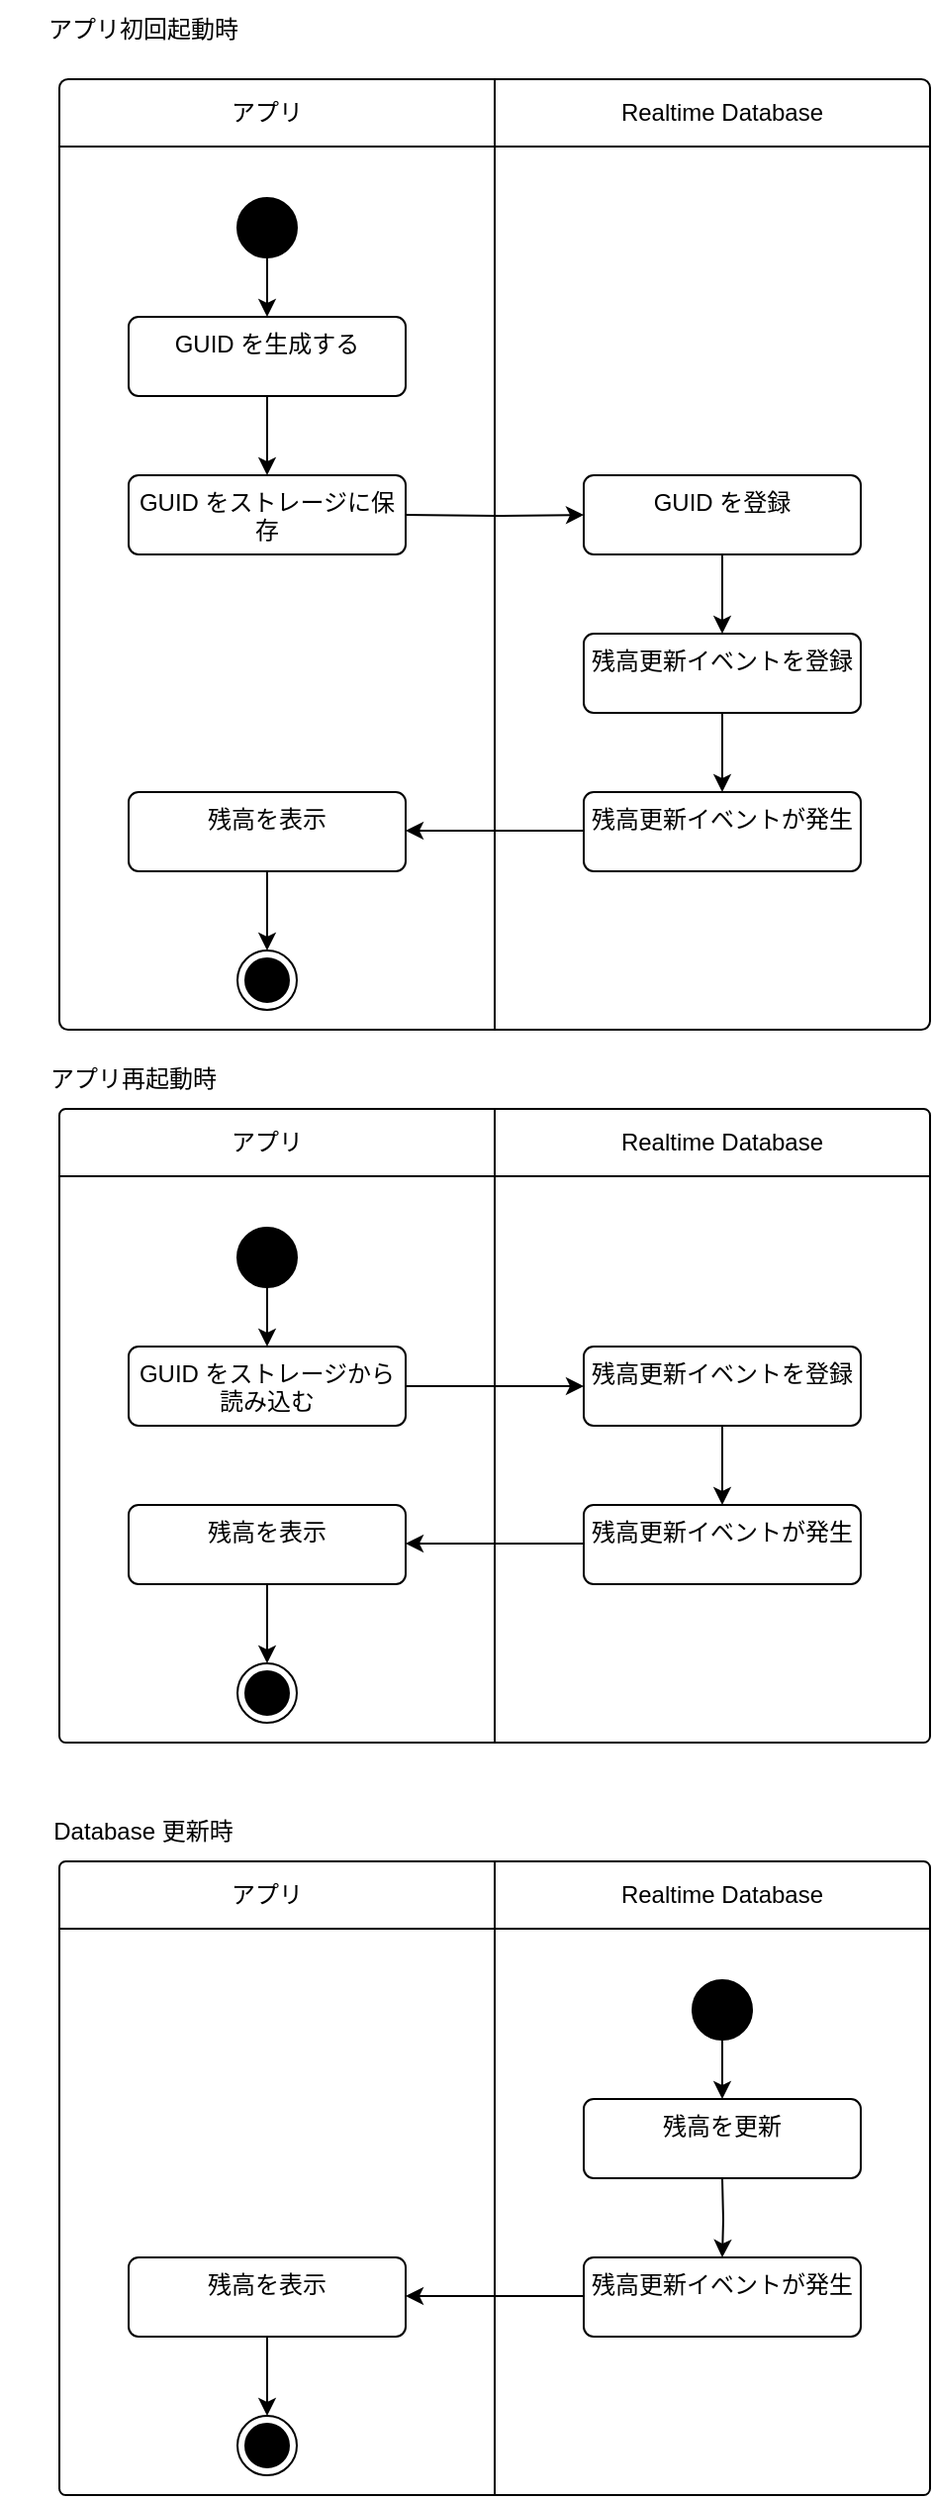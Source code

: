 <mxfile version="24.4.8" type="device" pages="3">
  <diagram name="ver1_アクティビティ図" id="Tu2F6BnKddibEpa65Hs2">
    <mxGraphModel dx="983" dy="743" grid="1" gridSize="10" guides="1" tooltips="1" connect="1" arrows="1" fold="1" page="1" pageScale="1" pageWidth="827" pageHeight="1169" math="0" shadow="0">
      <root>
        <mxCell id="0" />
        <mxCell id="1" parent="0" />
        <mxCell id="Rcdxc-_7xel-UXi-4hXF-8" value="" style="rounded=1;whiteSpace=wrap;html=1;arcSize=1;" parent="1" vertex="1">
          <mxGeometry x="520" y="40" width="440" height="480" as="geometry" />
        </mxCell>
        <mxCell id="Rcdxc-_7xel-UXi-4hXF-9" value="" style="line;strokeWidth=1;fillColor=none;align=left;verticalAlign=middle;spacingTop=-1;spacingLeft=3;spacingRight=3;rotatable=0;labelPosition=right;points=[];portConstraint=eastwest;strokeColor=inherit;" parent="1" vertex="1">
          <mxGeometry x="520" y="70" width="440" height="8" as="geometry" />
        </mxCell>
        <mxCell id="Rcdxc-_7xel-UXi-4hXF-10" value="" style="endArrow=none;html=1;rounded=0;exitX=0.5;exitY=1;exitDx=0;exitDy=0;" parent="1" source="Rcdxc-_7xel-UXi-4hXF-8" edge="1">
          <mxGeometry width="50" height="50" relative="1" as="geometry">
            <mxPoint x="690" y="90" as="sourcePoint" />
            <mxPoint x="740" y="40" as="targetPoint" />
          </mxGeometry>
        </mxCell>
        <mxCell id="Rcdxc-_7xel-UXi-4hXF-17" style="edgeStyle=orthogonalEdgeStyle;rounded=0;orthogonalLoop=1;jettySize=auto;html=1;entryX=0.5;entryY=0;entryDx=0;entryDy=0;" parent="1" source="Rcdxc-_7xel-UXi-4hXF-11" target="Rcdxc-_7xel-UXi-4hXF-12" edge="1">
          <mxGeometry relative="1" as="geometry" />
        </mxCell>
        <mxCell id="Rcdxc-_7xel-UXi-4hXF-11" value="" style="ellipse;fillColor=strokeColor;html=1;" parent="1" vertex="1">
          <mxGeometry x="610" y="100" width="30" height="30" as="geometry" />
        </mxCell>
        <mxCell id="Rcdxc-_7xel-UXi-4hXF-19" style="edgeStyle=orthogonalEdgeStyle;rounded=0;orthogonalLoop=1;jettySize=auto;html=1;entryX=0;entryY=0.5;entryDx=0;entryDy=0;" parent="1" target="Rcdxc-_7xel-UXi-4hXF-18" edge="1">
          <mxGeometry relative="1" as="geometry">
            <mxPoint x="695" y="260" as="sourcePoint" />
          </mxGeometry>
        </mxCell>
        <mxCell id="Rcdxc-_7xel-UXi-4hXF-24" style="edgeStyle=orthogonalEdgeStyle;rounded=0;orthogonalLoop=1;jettySize=auto;html=1;entryX=0.5;entryY=0;entryDx=0;entryDy=0;" parent="1" source="Rcdxc-_7xel-UXi-4hXF-12" target="Rcdxc-_7xel-UXi-4hXF-20" edge="1">
          <mxGeometry relative="1" as="geometry" />
        </mxCell>
        <mxCell id="Rcdxc-_7xel-UXi-4hXF-12" value="GUID を生成する" style="html=1;align=center;verticalAlign=top;rounded=1;absoluteArcSize=1;arcSize=10;dashed=0;whiteSpace=wrap;" parent="1" vertex="1">
          <mxGeometry x="555" y="160" width="140" height="40" as="geometry" />
        </mxCell>
        <mxCell id="Rcdxc-_7xel-UXi-4hXF-13" value="アプリ" style="text;html=1;align=center;verticalAlign=middle;whiteSpace=wrap;rounded=0;" parent="1" vertex="1">
          <mxGeometry x="595" y="42" width="60" height="30" as="geometry" />
        </mxCell>
        <mxCell id="Rcdxc-_7xel-UXi-4hXF-16" value="Realtime Database" style="text;html=1;align=center;verticalAlign=middle;whiteSpace=wrap;rounded=0;" parent="1" vertex="1">
          <mxGeometry x="800" y="42" width="110" height="30" as="geometry" />
        </mxCell>
        <mxCell id="Rcdxc-_7xel-UXi-4hXF-22" style="edgeStyle=orthogonalEdgeStyle;rounded=0;orthogonalLoop=1;jettySize=auto;html=1;" parent="1" source="Rcdxc-_7xel-UXi-4hXF-18" edge="1">
          <mxGeometry relative="1" as="geometry">
            <mxPoint x="855" y="320" as="targetPoint" />
          </mxGeometry>
        </mxCell>
        <mxCell id="Rcdxc-_7xel-UXi-4hXF-18" value="GUID を登録" style="html=1;align=center;verticalAlign=top;rounded=1;absoluteArcSize=1;arcSize=10;dashed=0;whiteSpace=wrap;" parent="1" vertex="1">
          <mxGeometry x="785" y="240" width="140" height="40" as="geometry" />
        </mxCell>
        <mxCell id="Rcdxc-_7xel-UXi-4hXF-20" value="GUID をストレージに保存" style="html=1;align=center;verticalAlign=top;rounded=1;absoluteArcSize=1;arcSize=10;dashed=0;whiteSpace=wrap;" parent="1" vertex="1">
          <mxGeometry x="555" y="240" width="140" height="40" as="geometry" />
        </mxCell>
        <mxCell id="Rcdxc-_7xel-UXi-4hXF-23" style="edgeStyle=orthogonalEdgeStyle;rounded=0;orthogonalLoop=1;jettySize=auto;html=1;entryX=1;entryY=0.5;entryDx=0;entryDy=0;" parent="1" edge="1">
          <mxGeometry relative="1" as="geometry">
            <mxPoint x="785" y="419.5" as="sourcePoint" />
            <mxPoint x="695" y="419.5" as="targetPoint" />
          </mxGeometry>
        </mxCell>
        <mxCell id="Rcdxc-_7xel-UXi-4hXF-26" style="edgeStyle=orthogonalEdgeStyle;rounded=0;orthogonalLoop=1;jettySize=auto;html=1;" parent="1" source="Rcdxc-_7xel-UXi-4hXF-21" target="Rcdxc-_7xel-UXi-4hXF-25" edge="1">
          <mxGeometry relative="1" as="geometry" />
        </mxCell>
        <mxCell id="Rcdxc-_7xel-UXi-4hXF-21" value="残高更新イベントを登録" style="html=1;align=center;verticalAlign=top;rounded=1;absoluteArcSize=1;arcSize=10;dashed=0;whiteSpace=wrap;" parent="1" vertex="1">
          <mxGeometry x="785" y="320" width="140" height="40" as="geometry" />
        </mxCell>
        <mxCell id="Rcdxc-_7xel-UXi-4hXF-25" value="残高更新イベントが発生" style="html=1;align=center;verticalAlign=top;rounded=1;absoluteArcSize=1;arcSize=10;dashed=0;whiteSpace=wrap;" parent="1" vertex="1">
          <mxGeometry x="785" y="400" width="140" height="40" as="geometry" />
        </mxCell>
        <mxCell id="0lg9xXu4hSXiHYOvOTL5-3" style="edgeStyle=orthogonalEdgeStyle;rounded=0;orthogonalLoop=1;jettySize=auto;html=1;entryX=0.5;entryY=0;entryDx=0;entryDy=0;" parent="1" source="Rcdxc-_7xel-UXi-4hXF-27" target="0lg9xXu4hSXiHYOvOTL5-2" edge="1">
          <mxGeometry relative="1" as="geometry" />
        </mxCell>
        <mxCell id="Rcdxc-_7xel-UXi-4hXF-27" value="残高を表示" style="html=1;align=center;verticalAlign=top;rounded=1;absoluteArcSize=1;arcSize=10;dashed=0;whiteSpace=wrap;" parent="1" vertex="1">
          <mxGeometry x="555" y="400" width="140" height="40" as="geometry" />
        </mxCell>
        <mxCell id="0lg9xXu4hSXiHYOvOTL5-2" value="" style="ellipse;html=1;shape=endState;fillColor=strokeColor;" parent="1" vertex="1">
          <mxGeometry x="610" y="480" width="30" height="30" as="geometry" />
        </mxCell>
        <mxCell id="DaF7yR3TuPZfRBYklu8I-1" value="アプリ初回起動時" style="text;html=1;align=center;verticalAlign=middle;whiteSpace=wrap;rounded=0;" vertex="1" parent="1">
          <mxGeometry x="495" width="135" height="30" as="geometry" />
        </mxCell>
        <mxCell id="DaF7yR3TuPZfRBYklu8I-3" value="アプリ再起動時" style="text;html=1;align=center;verticalAlign=middle;whiteSpace=wrap;rounded=0;" vertex="1" parent="1">
          <mxGeometry x="490" y="530" width="135" height="30" as="geometry" />
        </mxCell>
        <mxCell id="DaF7yR3TuPZfRBYklu8I-4" value="Database 更新時" style="text;html=1;align=center;verticalAlign=middle;whiteSpace=wrap;rounded=0;" vertex="1" parent="1">
          <mxGeometry x="495" y="910" width="135" height="30" as="geometry" />
        </mxCell>
        <mxCell id="Fn32RyTl_GWIyIshhh0K-1" value="" style="rounded=1;whiteSpace=wrap;html=1;arcSize=1;" vertex="1" parent="1">
          <mxGeometry x="520" y="560" width="440" height="320" as="geometry" />
        </mxCell>
        <mxCell id="Fn32RyTl_GWIyIshhh0K-2" value="" style="line;strokeWidth=1;fillColor=none;align=left;verticalAlign=middle;spacingTop=-1;spacingLeft=3;spacingRight=3;rotatable=0;labelPosition=right;points=[];portConstraint=eastwest;strokeColor=inherit;" vertex="1" parent="1">
          <mxGeometry x="520" y="590" width="440" height="8" as="geometry" />
        </mxCell>
        <mxCell id="Fn32RyTl_GWIyIshhh0K-3" value="" style="endArrow=none;html=1;rounded=0;exitX=0.5;exitY=1;exitDx=0;exitDy=0;" edge="1" parent="1" source="Fn32RyTl_GWIyIshhh0K-1">
          <mxGeometry width="50" height="50" relative="1" as="geometry">
            <mxPoint x="690" y="610" as="sourcePoint" />
            <mxPoint x="740" y="560" as="targetPoint" />
          </mxGeometry>
        </mxCell>
        <mxCell id="Fn32RyTl_GWIyIshhh0K-4" style="edgeStyle=orthogonalEdgeStyle;rounded=0;orthogonalLoop=1;jettySize=auto;html=1;entryX=0.5;entryY=0;entryDx=0;entryDy=0;" edge="1" parent="1" source="Fn32RyTl_GWIyIshhh0K-5" target="Fn32RyTl_GWIyIshhh0K-7">
          <mxGeometry relative="1" as="geometry" />
        </mxCell>
        <mxCell id="Fn32RyTl_GWIyIshhh0K-5" value="" style="ellipse;fillColor=strokeColor;html=1;" vertex="1" parent="1">
          <mxGeometry x="610" y="620" width="30" height="30" as="geometry" />
        </mxCell>
        <mxCell id="Fn32RyTl_GWIyIshhh0K-6" style="edgeStyle=orthogonalEdgeStyle;rounded=0;orthogonalLoop=1;jettySize=auto;html=1;entryX=0;entryY=0.5;entryDx=0;entryDy=0;" edge="1" parent="1" source="Fn32RyTl_GWIyIshhh0K-7" target="Fn32RyTl_GWIyIshhh0K-12">
          <mxGeometry relative="1" as="geometry" />
        </mxCell>
        <mxCell id="Fn32RyTl_GWIyIshhh0K-7" value="GUID をストレージから読み込む" style="html=1;align=center;verticalAlign=top;rounded=1;absoluteArcSize=1;arcSize=10;dashed=0;whiteSpace=wrap;" vertex="1" parent="1">
          <mxGeometry x="555" y="680" width="140" height="40" as="geometry" />
        </mxCell>
        <mxCell id="Fn32RyTl_GWIyIshhh0K-8" value="アプリ" style="text;html=1;align=center;verticalAlign=middle;whiteSpace=wrap;rounded=0;" vertex="1" parent="1">
          <mxGeometry x="595" y="562" width="60" height="30" as="geometry" />
        </mxCell>
        <mxCell id="Fn32RyTl_GWIyIshhh0K-9" value="Realtime Database" style="text;html=1;align=center;verticalAlign=middle;whiteSpace=wrap;rounded=0;" vertex="1" parent="1">
          <mxGeometry x="800" y="562" width="110" height="30" as="geometry" />
        </mxCell>
        <mxCell id="Fn32RyTl_GWIyIshhh0K-10" style="edgeStyle=orthogonalEdgeStyle;rounded=0;orthogonalLoop=1;jettySize=auto;html=1;entryX=1;entryY=0.5;entryDx=0;entryDy=0;" edge="1" parent="1">
          <mxGeometry relative="1" as="geometry">
            <mxPoint x="785" y="779.5" as="sourcePoint" />
            <mxPoint x="695" y="779.5" as="targetPoint" />
          </mxGeometry>
        </mxCell>
        <mxCell id="Fn32RyTl_GWIyIshhh0K-11" style="edgeStyle=orthogonalEdgeStyle;rounded=0;orthogonalLoop=1;jettySize=auto;html=1;" edge="1" parent="1" source="Fn32RyTl_GWIyIshhh0K-12" target="Fn32RyTl_GWIyIshhh0K-13">
          <mxGeometry relative="1" as="geometry" />
        </mxCell>
        <mxCell id="Fn32RyTl_GWIyIshhh0K-12" value="残高更新イベントを登録" style="html=1;align=center;verticalAlign=top;rounded=1;absoluteArcSize=1;arcSize=10;dashed=0;whiteSpace=wrap;" vertex="1" parent="1">
          <mxGeometry x="785" y="680" width="140" height="40" as="geometry" />
        </mxCell>
        <mxCell id="Fn32RyTl_GWIyIshhh0K-13" value="残高更新イベントが発生" style="html=1;align=center;verticalAlign=top;rounded=1;absoluteArcSize=1;arcSize=10;dashed=0;whiteSpace=wrap;" vertex="1" parent="1">
          <mxGeometry x="785" y="760" width="140" height="40" as="geometry" />
        </mxCell>
        <mxCell id="Fn32RyTl_GWIyIshhh0K-14" value="残高を表示" style="html=1;align=center;verticalAlign=top;rounded=1;absoluteArcSize=1;arcSize=10;dashed=0;whiteSpace=wrap;" vertex="1" parent="1">
          <mxGeometry x="555" y="760" width="140" height="40" as="geometry" />
        </mxCell>
        <mxCell id="Fn32RyTl_GWIyIshhh0K-15" style="edgeStyle=orthogonalEdgeStyle;rounded=0;orthogonalLoop=1;jettySize=auto;html=1;entryX=0.5;entryY=0;entryDx=0;entryDy=0;exitX=0.5;exitY=1;exitDx=0;exitDy=0;" edge="1" parent="1" source="Fn32RyTl_GWIyIshhh0K-14" target="Fn32RyTl_GWIyIshhh0K-16">
          <mxGeometry relative="1" as="geometry">
            <mxPoint x="625" y="800" as="sourcePoint" />
          </mxGeometry>
        </mxCell>
        <mxCell id="Fn32RyTl_GWIyIshhh0K-16" value="" style="ellipse;html=1;shape=endState;fillColor=strokeColor;" vertex="1" parent="1">
          <mxGeometry x="610" y="840" width="30" height="30" as="geometry" />
        </mxCell>
        <mxCell id="6PWQxF5poBxqwW1s74pS-1" value="" style="rounded=1;whiteSpace=wrap;html=1;arcSize=1;" vertex="1" parent="1">
          <mxGeometry x="520" y="940" width="440" height="320" as="geometry" />
        </mxCell>
        <mxCell id="6PWQxF5poBxqwW1s74pS-2" value="" style="line;strokeWidth=1;fillColor=none;align=left;verticalAlign=middle;spacingTop=-1;spacingLeft=3;spacingRight=3;rotatable=0;labelPosition=right;points=[];portConstraint=eastwest;strokeColor=inherit;" vertex="1" parent="1">
          <mxGeometry x="520" y="970" width="440" height="8" as="geometry" />
        </mxCell>
        <mxCell id="6PWQxF5poBxqwW1s74pS-3" value="" style="endArrow=none;html=1;rounded=0;exitX=0.5;exitY=1;exitDx=0;exitDy=0;" edge="1" parent="1" source="6PWQxF5poBxqwW1s74pS-1">
          <mxGeometry width="50" height="50" relative="1" as="geometry">
            <mxPoint x="690" y="990" as="sourcePoint" />
            <mxPoint x="740" y="940" as="targetPoint" />
          </mxGeometry>
        </mxCell>
        <mxCell id="6PWQxF5poBxqwW1s74pS-4" style="edgeStyle=orthogonalEdgeStyle;rounded=0;orthogonalLoop=1;jettySize=auto;html=1;entryX=0.5;entryY=0;entryDx=0;entryDy=0;" edge="1" parent="1" source="6PWQxF5poBxqwW1s74pS-5">
          <mxGeometry relative="1" as="geometry">
            <mxPoint x="855" y="1060" as="targetPoint" />
          </mxGeometry>
        </mxCell>
        <mxCell id="6PWQxF5poBxqwW1s74pS-5" value="" style="ellipse;fillColor=strokeColor;html=1;" vertex="1" parent="1">
          <mxGeometry x="840" y="1000" width="30" height="30" as="geometry" />
        </mxCell>
        <mxCell id="6PWQxF5poBxqwW1s74pS-6" value="アプリ" style="text;html=1;align=center;verticalAlign=middle;whiteSpace=wrap;rounded=0;" vertex="1" parent="1">
          <mxGeometry x="595" y="942" width="60" height="30" as="geometry" />
        </mxCell>
        <mxCell id="6PWQxF5poBxqwW1s74pS-7" value="Realtime Database" style="text;html=1;align=center;verticalAlign=middle;whiteSpace=wrap;rounded=0;" vertex="1" parent="1">
          <mxGeometry x="800" y="942" width="110" height="30" as="geometry" />
        </mxCell>
        <mxCell id="6PWQxF5poBxqwW1s74pS-8" value="残高を更新" style="html=1;align=center;verticalAlign=top;rounded=1;absoluteArcSize=1;arcSize=10;dashed=0;whiteSpace=wrap;" vertex="1" parent="1">
          <mxGeometry x="785" y="1060" width="140" height="40" as="geometry" />
        </mxCell>
        <mxCell id="6PWQxF5poBxqwW1s74pS-9" style="edgeStyle=orthogonalEdgeStyle;rounded=0;orthogonalLoop=1;jettySize=auto;html=1;entryX=1;entryY=0.5;entryDx=0;entryDy=0;" edge="1" parent="1">
          <mxGeometry relative="1" as="geometry">
            <mxPoint x="785" y="1159.5" as="sourcePoint" />
            <mxPoint x="695" y="1159.5" as="targetPoint" />
          </mxGeometry>
        </mxCell>
        <mxCell id="6PWQxF5poBxqwW1s74pS-10" style="edgeStyle=orthogonalEdgeStyle;rounded=0;orthogonalLoop=1;jettySize=auto;html=1;" edge="1" parent="1" target="6PWQxF5poBxqwW1s74pS-11">
          <mxGeometry relative="1" as="geometry">
            <mxPoint x="855" y="1100" as="sourcePoint" />
          </mxGeometry>
        </mxCell>
        <mxCell id="6PWQxF5poBxqwW1s74pS-11" value="残高更新イベントが発生" style="html=1;align=center;verticalAlign=top;rounded=1;absoluteArcSize=1;arcSize=10;dashed=0;whiteSpace=wrap;" vertex="1" parent="1">
          <mxGeometry x="785" y="1140" width="140" height="40" as="geometry" />
        </mxCell>
        <mxCell id="6PWQxF5poBxqwW1s74pS-12" value="残高を表示" style="html=1;align=center;verticalAlign=top;rounded=1;absoluteArcSize=1;arcSize=10;dashed=0;whiteSpace=wrap;" vertex="1" parent="1">
          <mxGeometry x="555" y="1140" width="140" height="40" as="geometry" />
        </mxCell>
        <mxCell id="6PWQxF5poBxqwW1s74pS-13" style="edgeStyle=orthogonalEdgeStyle;rounded=0;orthogonalLoop=1;jettySize=auto;html=1;entryX=0.5;entryY=0;entryDx=0;entryDy=0;exitX=0.5;exitY=1;exitDx=0;exitDy=0;" edge="1" parent="1" source="6PWQxF5poBxqwW1s74pS-12" target="6PWQxF5poBxqwW1s74pS-14">
          <mxGeometry relative="1" as="geometry">
            <mxPoint x="625" y="1180" as="sourcePoint" />
          </mxGeometry>
        </mxCell>
        <mxCell id="6PWQxF5poBxqwW1s74pS-14" value="" style="ellipse;html=1;shape=endState;fillColor=strokeColor;" vertex="1" parent="1">
          <mxGeometry x="610" y="1220" width="30" height="30" as="geometry" />
        </mxCell>
      </root>
    </mxGraphModel>
  </diagram>
  <diagram id="VSj1zo-bhvWg6m9tfq-D" name="ver2_アクティビティ図">
    <mxGraphModel dx="1009" dy="857" grid="1" gridSize="10" guides="1" tooltips="1" connect="1" arrows="1" fold="1" page="1" pageScale="1" pageWidth="827" pageHeight="1169" math="0" shadow="0">
      <root>
        <mxCell id="0" />
        <mxCell id="1" parent="0" />
        <mxCell id="P3eLaW2NDOo_w2l1HgOd-1" value="" style="rounded=1;whiteSpace=wrap;html=1;arcSize=1;" vertex="1" parent="1">
          <mxGeometry x="520" y="40" width="720" height="560" as="geometry" />
        </mxCell>
        <mxCell id="P3eLaW2NDOo_w2l1HgOd-2" value="" style="line;strokeWidth=1;fillColor=none;align=left;verticalAlign=middle;spacingTop=-1;spacingLeft=3;spacingRight=3;rotatable=0;labelPosition=right;points=[];portConstraint=eastwest;strokeColor=inherit;" vertex="1" parent="1">
          <mxGeometry x="520" y="70" width="720" height="8" as="geometry" />
        </mxCell>
        <mxCell id="P3eLaW2NDOo_w2l1HgOd-3" value="" style="endArrow=none;html=1;rounded=0;exitX=0.336;exitY=1;exitDx=0;exitDy=0;exitPerimeter=0;entryX=0.298;entryY=0;entryDx=0;entryDy=0;entryPerimeter=0;" edge="1" parent="1" source="P3eLaW2NDOo_w2l1HgOd-1">
          <mxGeometry width="50" height="50" relative="1" as="geometry">
            <mxPoint x="761.44" y="520" as="sourcePoint" />
            <mxPoint x="760" y="39.04" as="targetPoint" />
          </mxGeometry>
        </mxCell>
        <mxCell id="P3eLaW2NDOo_w2l1HgOd-4" style="edgeStyle=orthogonalEdgeStyle;rounded=0;orthogonalLoop=1;jettySize=auto;html=1;entryX=0.5;entryY=0;entryDx=0;entryDy=0;" edge="1" parent="1" source="P3eLaW2NDOo_w2l1HgOd-5" target="P3eLaW2NDOo_w2l1HgOd-8">
          <mxGeometry relative="1" as="geometry" />
        </mxCell>
        <mxCell id="P3eLaW2NDOo_w2l1HgOd-5" value="" style="ellipse;fillColor=strokeColor;html=1;" vertex="1" parent="1">
          <mxGeometry x="610" y="100" width="30" height="30" as="geometry" />
        </mxCell>
        <mxCell id="P3eLaW2NDOo_w2l1HgOd-6" style="edgeStyle=orthogonalEdgeStyle;rounded=0;orthogonalLoop=1;jettySize=auto;html=1;entryX=0;entryY=0.5;entryDx=0;entryDy=0;" edge="1" parent="1" target="P3eLaW2NDOo_w2l1HgOd-16">
          <mxGeometry relative="1" as="geometry">
            <mxPoint x="695" y="339.5" as="sourcePoint" />
            <mxPoint x="785" y="339.5" as="targetPoint" />
          </mxGeometry>
        </mxCell>
        <mxCell id="P3eLaW2NDOo_w2l1HgOd-7" style="edgeStyle=orthogonalEdgeStyle;rounded=0;orthogonalLoop=1;jettySize=auto;html=1;entryX=0.5;entryY=0;entryDx=0;entryDy=0;" edge="1" parent="1" source="P3eLaW2NDOo_w2l1HgOd-8" target="P3eLaW2NDOo_w2l1HgOd-13">
          <mxGeometry relative="1" as="geometry" />
        </mxCell>
        <mxCell id="P3eLaW2NDOo_w2l1HgOd-8" value="「&quot;新しいユーザーのレコード監視する」を選択" style="html=1;align=center;verticalAlign=top;rounded=1;absoluteArcSize=1;arcSize=10;dashed=0;whiteSpace=wrap;" vertex="1" parent="1">
          <mxGeometry x="555" y="160" width="140" height="40" as="geometry" />
        </mxCell>
        <mxCell id="P3eLaW2NDOo_w2l1HgOd-9" value="アプリ" style="text;html=1;align=center;verticalAlign=middle;whiteSpace=wrap;rounded=0;" vertex="1" parent="1">
          <mxGeometry x="595" y="42" width="60" height="30" as="geometry" />
        </mxCell>
        <mxCell id="P3eLaW2NDOo_w2l1HgOd-10" value="Cloud Functions" style="text;html=1;align=center;verticalAlign=middle;whiteSpace=wrap;rounded=0;" vertex="1" parent="1">
          <mxGeometry x="828" y="42" width="110" height="30" as="geometry" />
        </mxCell>
        <mxCell id="P3eLaW2NDOo_w2l1HgOd-13" value="ユーザーIDを入力" style="html=1;align=center;verticalAlign=top;rounded=1;absoluteArcSize=1;arcSize=10;dashed=0;whiteSpace=wrap;" vertex="1" parent="1">
          <mxGeometry x="555" y="240" width="140" height="40" as="geometry" />
        </mxCell>
        <mxCell id="P3eLaW2NDOo_w2l1HgOd-14" style="edgeStyle=orthogonalEdgeStyle;rounded=0;orthogonalLoop=1;jettySize=auto;html=1;entryX=1;entryY=0.5;entryDx=0;entryDy=0;exitX=0;exitY=0.5;exitDx=0;exitDy=0;" edge="1" parent="1" source="P3eLaW2NDOo_w2l1HgOd-17">
          <mxGeometry relative="1" as="geometry">
            <mxPoint x="785" y="419.5" as="sourcePoint" />
            <mxPoint x="695" y="419.5" as="targetPoint" />
          </mxGeometry>
        </mxCell>
        <mxCell id="P3eLaW2NDOo_w2l1HgOd-15" style="edgeStyle=orthogonalEdgeStyle;rounded=0;orthogonalLoop=1;jettySize=auto;html=1;" edge="1" parent="1" source="P3eLaW2NDOo_w2l1HgOd-16" target="P3eLaW2NDOo_w2l1HgOd-17">
          <mxGeometry relative="1" as="geometry" />
        </mxCell>
        <mxCell id="P3eLaW2NDOo_w2l1HgOd-16" value="「users/ユーザID/GUID/balance」を作成" style="html=1;align=center;verticalAlign=top;rounded=1;absoluteArcSize=1;arcSize=10;dashed=0;whiteSpace=wrap;" vertex="1" parent="1">
          <mxGeometry x="800" y="320" width="160" height="40" as="geometry" />
        </mxCell>
        <mxCell id="P3eLaW2NDOo_w2l1HgOd-17" value="「users/ユーザーID」のトークンを生成" style="html=1;align=center;verticalAlign=top;rounded=1;absoluteArcSize=1;arcSize=10;dashed=0;whiteSpace=wrap;" vertex="1" parent="1">
          <mxGeometry x="800" y="400" width="160" height="40" as="geometry" />
        </mxCell>
        <mxCell id="P3eLaW2NDOo_w2l1HgOd-30" style="edgeStyle=orthogonalEdgeStyle;rounded=0;orthogonalLoop=1;jettySize=auto;html=1;" edge="1" parent="1" source="P3eLaW2NDOo_w2l1HgOd-19" target="P3eLaW2NDOo_w2l1HgOd-28">
          <mxGeometry relative="1" as="geometry" />
        </mxCell>
        <mxCell id="P3eLaW2NDOo_w2l1HgOd-19" value="「users/ユーザーID」にサインイン" style="html=1;align=center;verticalAlign=top;rounded=1;absoluteArcSize=1;arcSize=10;dashed=0;whiteSpace=wrap;" vertex="1" parent="1">
          <mxGeometry x="555" y="400" width="140" height="40" as="geometry" />
        </mxCell>
        <mxCell id="P3eLaW2NDOo_w2l1HgOd-20" value="" style="ellipse;html=1;shape=endState;fillColor=strokeColor;" vertex="1" parent="1">
          <mxGeometry x="610" y="556" width="30" height="30" as="geometry" />
        </mxCell>
        <mxCell id="P3eLaW2NDOo_w2l1HgOd-21" value="Realtime Database 監視開始" style="text;html=1;align=center;verticalAlign=middle;whiteSpace=wrap;rounded=0;" vertex="1" parent="1">
          <mxGeometry x="520" width="185" height="30" as="geometry" />
        </mxCell>
        <mxCell id="P3eLaW2NDOo_w2l1HgOd-22" value="" style="endArrow=none;html=1;rounded=0;exitX=0.67;exitY=0.999;exitDx=0;exitDy=0;exitPerimeter=0;entryX=0.298;entryY=0;entryDx=0;entryDy=0;entryPerimeter=0;" edge="1" parent="1" source="P3eLaW2NDOo_w2l1HgOd-1">
          <mxGeometry width="50" height="50" relative="1" as="geometry">
            <mxPoint x="1002" y="520" as="sourcePoint" />
            <mxPoint x="1000" y="39" as="targetPoint" />
          </mxGeometry>
        </mxCell>
        <mxCell id="P3eLaW2NDOo_w2l1HgOd-23" value="Realtime Database" style="text;html=1;align=center;verticalAlign=middle;whiteSpace=wrap;rounded=0;" vertex="1" parent="1">
          <mxGeometry x="1070" y="42" width="110" height="30" as="geometry" />
        </mxCell>
        <mxCell id="P3eLaW2NDOo_w2l1HgOd-24" value="&amp;nbsp;GUID を生成" style="html=1;align=center;verticalAlign=top;rounded=1;absoluteArcSize=1;arcSize=10;dashed=0;whiteSpace=wrap;" vertex="1" parent="1">
          <mxGeometry x="555" y="319" width="140" height="40" as="geometry" />
        </mxCell>
        <mxCell id="P3eLaW2NDOo_w2l1HgOd-25" style="edgeStyle=orthogonalEdgeStyle;rounded=0;orthogonalLoop=1;jettySize=auto;html=1;entryX=0.5;entryY=0;entryDx=0;entryDy=0;exitX=0.5;exitY=1;exitDx=0;exitDy=0;" edge="1" parent="1" source="P3eLaW2NDOo_w2l1HgOd-13" target="P3eLaW2NDOo_w2l1HgOd-24">
          <mxGeometry relative="1" as="geometry">
            <mxPoint x="635" y="210" as="sourcePoint" />
            <mxPoint x="635" y="250" as="targetPoint" />
          </mxGeometry>
        </mxCell>
        <mxCell id="P3eLaW2NDOo_w2l1HgOd-29" style="edgeStyle=orthogonalEdgeStyle;rounded=0;orthogonalLoop=1;jettySize=auto;html=1;entryX=0.5;entryY=0;entryDx=0;entryDy=0;" edge="1" parent="1" source="P3eLaW2NDOo_w2l1HgOd-28" target="P3eLaW2NDOo_w2l1HgOd-20">
          <mxGeometry relative="1" as="geometry" />
        </mxCell>
        <mxCell id="P3eLaW2NDOo_w2l1HgOd-28" value="「users/ユーザーID/GUID」の監視を開始" style="html=1;align=center;verticalAlign=top;rounded=1;absoluteArcSize=1;arcSize=10;dashed=0;whiteSpace=wrap;" vertex="1" parent="1">
          <mxGeometry x="555" y="480" width="140" height="40" as="geometry" />
        </mxCell>
        <mxCell id="P3eLaW2NDOo_w2l1HgOd-31" value="" style="rounded=1;whiteSpace=wrap;html=1;arcSize=1;" vertex="1" parent="1">
          <mxGeometry x="523" y="710" width="720" height="370" as="geometry" />
        </mxCell>
        <mxCell id="P3eLaW2NDOo_w2l1HgOd-32" value="" style="line;strokeWidth=1;fillColor=none;align=left;verticalAlign=middle;spacingTop=-1;spacingLeft=3;spacingRight=3;rotatable=0;labelPosition=right;points=[];portConstraint=eastwest;strokeColor=inherit;" vertex="1" parent="1">
          <mxGeometry x="523" y="740" width="720" height="8" as="geometry" />
        </mxCell>
        <mxCell id="P3eLaW2NDOo_w2l1HgOd-33" value="" style="endArrow=none;html=1;rounded=0;exitX=0.336;exitY=1;exitDx=0;exitDy=0;exitPerimeter=0;entryX=0.298;entryY=0;entryDx=0;entryDy=0;entryPerimeter=0;" edge="1" parent="1" source="P3eLaW2NDOo_w2l1HgOd-31">
          <mxGeometry width="50" height="50" relative="1" as="geometry">
            <mxPoint x="764.44" y="1190" as="sourcePoint" />
            <mxPoint x="763" y="709.04" as="targetPoint" />
          </mxGeometry>
        </mxCell>
        <mxCell id="P3eLaW2NDOo_w2l1HgOd-34" style="edgeStyle=orthogonalEdgeStyle;rounded=0;orthogonalLoop=1;jettySize=auto;html=1;entryX=0.5;entryY=0;entryDx=0;entryDy=0;" edge="1" parent="1" source="P3eLaW2NDOo_w2l1HgOd-35" target="P3eLaW2NDOo_w2l1HgOd-38">
          <mxGeometry relative="1" as="geometry" />
        </mxCell>
        <mxCell id="P3eLaW2NDOo_w2l1HgOd-35" value="" style="ellipse;fillColor=strokeColor;html=1;" vertex="1" parent="1">
          <mxGeometry x="1113" y="770" width="30" height="30" as="geometry" />
        </mxCell>
        <mxCell id="P3eLaW2NDOo_w2l1HgOd-37" style="edgeStyle=orthogonalEdgeStyle;rounded=0;orthogonalLoop=1;jettySize=auto;html=1;entryX=0.5;entryY=0;entryDx=0;entryDy=0;" edge="1" parent="1" source="P3eLaW2NDOo_w2l1HgOd-38" target="P3eLaW2NDOo_w2l1HgOd-43">
          <mxGeometry relative="1" as="geometry" />
        </mxCell>
        <mxCell id="P3eLaW2NDOo_w2l1HgOd-38" value="更新を通知" style="html=1;align=center;verticalAlign=top;rounded=1;absoluteArcSize=1;arcSize=10;dashed=0;whiteSpace=wrap;" vertex="1" parent="1">
          <mxGeometry x="1058" y="830" width="140" height="40" as="geometry" />
        </mxCell>
        <mxCell id="P3eLaW2NDOo_w2l1HgOd-39" value="アプリ" style="text;html=1;align=center;verticalAlign=middle;whiteSpace=wrap;rounded=0;" vertex="1" parent="1">
          <mxGeometry x="598" y="712" width="60" height="30" as="geometry" />
        </mxCell>
        <mxCell id="P3eLaW2NDOo_w2l1HgOd-40" value="Cloud Functions" style="text;html=1;align=center;verticalAlign=middle;whiteSpace=wrap;rounded=0;" vertex="1" parent="1">
          <mxGeometry x="831" y="712" width="110" height="30" as="geometry" />
        </mxCell>
        <mxCell id="P3eLaW2NDOo_w2l1HgOd-43" value="更新結果を表示" style="html=1;align=center;verticalAlign=top;rounded=1;absoluteArcSize=1;arcSize=10;dashed=0;whiteSpace=wrap;" vertex="1" parent="1">
          <mxGeometry x="558" y="910" width="140" height="40" as="geometry" />
        </mxCell>
        <mxCell id="P3eLaW2NDOo_w2l1HgOd-45" style="edgeStyle=orthogonalEdgeStyle;rounded=0;orthogonalLoop=1;jettySize=auto;html=1;" edge="1" parent="1" target="P3eLaW2NDOo_w2l1HgOd-47">
          <mxGeometry relative="1" as="geometry">
            <mxPoint x="883" y="1030" as="sourcePoint" />
          </mxGeometry>
        </mxCell>
        <mxCell id="P3eLaW2NDOo_w2l1HgOd-50" value="" style="ellipse;html=1;shape=endState;fillColor=strokeColor;" vertex="1" parent="1">
          <mxGeometry x="613" y="990" width="30" height="30" as="geometry" />
        </mxCell>
        <mxCell id="P3eLaW2NDOo_w2l1HgOd-51" value="Realtime Database 更新通知" style="text;html=1;align=center;verticalAlign=middle;whiteSpace=wrap;rounded=0;" vertex="1" parent="1">
          <mxGeometry x="523" y="670" width="185" height="30" as="geometry" />
        </mxCell>
        <mxCell id="P3eLaW2NDOo_w2l1HgOd-52" value="" style="endArrow=none;html=1;rounded=0;exitX=0.67;exitY=0.999;exitDx=0;exitDy=0;exitPerimeter=0;entryX=0.298;entryY=0;entryDx=0;entryDy=0;entryPerimeter=0;" edge="1" parent="1" source="P3eLaW2NDOo_w2l1HgOd-31">
          <mxGeometry width="50" height="50" relative="1" as="geometry">
            <mxPoint x="1005" y="1190" as="sourcePoint" />
            <mxPoint x="1003" y="709" as="targetPoint" />
          </mxGeometry>
        </mxCell>
        <mxCell id="P3eLaW2NDOo_w2l1HgOd-53" value="Realtime Database" style="text;html=1;align=center;verticalAlign=middle;whiteSpace=wrap;rounded=0;" vertex="1" parent="1">
          <mxGeometry x="1073" y="712" width="110" height="30" as="geometry" />
        </mxCell>
        <mxCell id="P3eLaW2NDOo_w2l1HgOd-55" style="edgeStyle=orthogonalEdgeStyle;rounded=0;orthogonalLoop=1;jettySize=auto;html=1;entryX=0.5;entryY=0;entryDx=0;entryDy=0;exitX=0.5;exitY=1;exitDx=0;exitDy=0;" edge="1" parent="1" source="P3eLaW2NDOo_w2l1HgOd-43">
          <mxGeometry relative="1" as="geometry">
            <mxPoint x="638" y="880" as="sourcePoint" />
            <mxPoint x="628" y="989" as="targetPoint" />
          </mxGeometry>
        </mxCell>
      </root>
    </mxGraphModel>
  </diagram>
  <diagram id="8pFOPlKsR-mIBC1GgFa4" name="Database更新時">
    <mxGraphModel dx="1570" dy="632" grid="1" gridSize="10" guides="1" tooltips="1" connect="1" arrows="1" fold="1" page="1" pageScale="1" pageWidth="827" pageHeight="1169" math="0" shadow="0">
      <root>
        <mxCell id="0" />
        <mxCell id="1" parent="0" />
        <mxCell id="cKzGKgVGN58bk-rzfeN8-7" style="edgeStyle=orthogonalEdgeStyle;rounded=0;orthogonalLoop=1;jettySize=auto;html=1;entryX=0.5;entryY=0;entryDx=0;entryDy=0;" parent="1" edge="1">
          <mxGeometry relative="1" as="geometry">
            <mxPoint x="625" y="240" as="targetPoint" />
          </mxGeometry>
        </mxCell>
        <mxCell id="r9Ea6WsxfGKw8yfy-Onb-1" value="アプリ構成" style="text;html=1;align=center;verticalAlign=middle;whiteSpace=wrap;rounded=0;" vertex="1" parent="1">
          <mxGeometry x="70" y="20" width="185" height="30" as="geometry" />
        </mxCell>
        <mxCell id="r9Ea6WsxfGKw8yfy-Onb-2" value="composeApp&lt;div&gt;(Android アプリ+ sahred モジュール)&lt;/div&gt;" style="shape=module;align=left;spacingLeft=20;align=center;verticalAlign=top;whiteSpace=wrap;html=1;" vertex="1" parent="1">
          <mxGeometry x="-60" y="70" width="220" height="50" as="geometry" />
        </mxCell>
        <mxCell id="r9Ea6WsxfGKw8yfy-Onb-3" value="firebase-kotlin-sdk" style="shape=module;align=left;spacingLeft=20;align=center;verticalAlign=top;whiteSpace=wrap;html=1;" vertex="1" parent="1">
          <mxGeometry x="240" y="70" width="320" height="120" as="geometry" />
        </mxCell>
        <mxCell id="r9Ea6WsxfGKw8yfy-Onb-4" value="iosApp" style="shape=module;align=left;spacingLeft=20;align=center;verticalAlign=top;whiteSpace=wrap;html=1;" vertex="1" parent="1">
          <mxGeometry x="-25" y="190" width="150" height="50" as="geometry" />
        </mxCell>
        <mxCell id="r9Ea6WsxfGKw8yfy-Onb-7" value="システム構成" style="text;html=1;align=center;verticalAlign=middle;whiteSpace=wrap;rounded=0;" vertex="1" parent="1">
          <mxGeometry x="70" y="310" width="185" height="30" as="geometry" />
        </mxCell>
        <mxCell id="kcxdv9JhLHVPw3tn2l3W-3" value="firebase-databas" style="shape=module;align=left;spacingLeft=20;align=center;verticalAlign=top;whiteSpace=wrap;html=1;" vertex="1" parent="1">
          <mxGeometry x="264" y="130" width="126" height="50" as="geometry" />
        </mxCell>
        <mxCell id="kcxdv9JhLHVPw3tn2l3W-4" value="firebase-auth" style="shape=module;align=left;spacingLeft=20;align=center;verticalAlign=top;whiteSpace=wrap;html=1;" vertex="1" parent="1">
          <mxGeometry x="414" y="130" width="136" height="50" as="geometry" />
        </mxCell>
        <mxCell id="kcxdv9JhLHVPw3tn2l3W-6" value="Use" style="endArrow=open;endSize=12;dashed=1;html=1;rounded=0;entryX=0.5;entryY=1;entryDx=0;entryDy=0;exitX=0.5;exitY=0;exitDx=0;exitDy=0;" edge="1" parent="1" source="r9Ea6WsxfGKw8yfy-Onb-4" target="r9Ea6WsxfGKw8yfy-Onb-2">
          <mxGeometry width="160" relative="1" as="geometry">
            <mxPoint x="10" y="270" as="sourcePoint" />
            <mxPoint x="170" y="270" as="targetPoint" />
          </mxGeometry>
        </mxCell>
        <mxCell id="kcxdv9JhLHVPw3tn2l3W-7" value="Use" style="endArrow=open;endSize=12;dashed=1;html=1;rounded=0;exitX=1;exitY=0.5;exitDx=0;exitDy=0;entryX=-0.008;entryY=0.207;entryDx=0;entryDy=0;entryPerimeter=0;" edge="1" parent="1" source="r9Ea6WsxfGKw8yfy-Onb-2" target="r9Ea6WsxfGKw8yfy-Onb-3">
          <mxGeometry width="160" relative="1" as="geometry">
            <mxPoint x="170" y="190" as="sourcePoint" />
            <mxPoint x="330" y="190" as="targetPoint" />
          </mxGeometry>
        </mxCell>
        <mxCell id="kcxdv9JhLHVPw3tn2l3W-8" value="アプリ" style="rounded=1;whiteSpace=wrap;html=1;" vertex="1" parent="1">
          <mxGeometry x="105" y="350" width="120" height="60" as="geometry" />
        </mxCell>
        <mxCell id="kcxdv9JhLHVPw3tn2l3W-10" value="Firebase" style="rounded=1;whiteSpace=wrap;html=1;arcSize=5;verticalAlign=top;align=left;fontSize=18;" vertex="1" parent="1">
          <mxGeometry x="-110" y="470" width="540" height="130" as="geometry" />
        </mxCell>
        <mxCell id="kcxdv9JhLHVPw3tn2l3W-11" value="Firebase Cloud Functions" style="rounded=1;whiteSpace=wrap;html=1;" vertex="1" parent="1">
          <mxGeometry x="-90" y="528" width="120" height="60" as="geometry" />
        </mxCell>
        <mxCell id="kcxdv9JhLHVPw3tn2l3W-12" value="Firebase Auth" style="rounded=1;whiteSpace=wrap;html=1;" vertex="1" parent="1">
          <mxGeometry x="105" y="528" width="120" height="60" as="geometry" />
        </mxCell>
        <mxCell id="kcxdv9JhLHVPw3tn2l3W-13" value="Realteme Database" style="rounded=1;whiteSpace=wrap;html=1;" vertex="1" parent="1">
          <mxGeometry x="289" y="528" width="120" height="60" as="geometry" />
        </mxCell>
        <mxCell id="kcxdv9JhLHVPw3tn2l3W-14" value="" style="shape=flexArrow;endArrow=classic;html=1;rounded=0;exitX=0;exitY=0.5;exitDx=0;exitDy=0;entryX=0.5;entryY=0;entryDx=0;entryDy=0;" edge="1" parent="1" source="kcxdv9JhLHVPw3tn2l3W-8" target="kcxdv9JhLHVPw3tn2l3W-11">
          <mxGeometry width="50" height="50" relative="1" as="geometry">
            <mxPoint x="-80" y="410" as="sourcePoint" />
            <mxPoint x="-30" y="360" as="targetPoint" />
          </mxGeometry>
        </mxCell>
        <mxCell id="kcxdv9JhLHVPw3tn2l3W-16" value="トークン発行依頼" style="edgeLabel;html=1;align=center;verticalAlign=middle;resizable=0;points=[];" vertex="1" connectable="0" parent="kcxdv9JhLHVPw3tn2l3W-14">
          <mxGeometry x="-0.047" y="-3" relative="1" as="geometry">
            <mxPoint as="offset" />
          </mxGeometry>
        </mxCell>
        <mxCell id="kcxdv9JhLHVPw3tn2l3W-15" value="" style="shape=flexArrow;endArrow=classic;html=1;rounded=0;exitX=0.5;exitY=1;exitDx=0;exitDy=0;" edge="1" parent="1" source="kcxdv9JhLHVPw3tn2l3W-8" target="kcxdv9JhLHVPw3tn2l3W-12">
          <mxGeometry width="50" height="50" relative="1" as="geometry">
            <mxPoint x="115" y="390" as="sourcePoint" />
            <mxPoint x="-20" y="520" as="targetPoint" />
          </mxGeometry>
        </mxCell>
        <mxCell id="kcxdv9JhLHVPw3tn2l3W-17" value="サインイン" style="edgeLabel;html=1;align=center;verticalAlign=middle;resizable=0;points=[];" vertex="1" connectable="0" parent="kcxdv9JhLHVPw3tn2l3W-15">
          <mxGeometry x="0.413" y="6" relative="1" as="geometry">
            <mxPoint x="19" y="-31" as="offset" />
          </mxGeometry>
        </mxCell>
        <mxCell id="kcxdv9JhLHVPw3tn2l3W-18" value="" style="shape=flexArrow;endArrow=classic;html=1;rounded=0;exitX=1;exitY=0.5;exitDx=0;exitDy=0;entryX=0.5;entryY=0;entryDx=0;entryDy=0;startArrow=block;endWidth=10.526;endSize=5.442;" edge="1" parent="1" source="kcxdv9JhLHVPw3tn2l3W-8" target="kcxdv9JhLHVPw3tn2l3W-13">
          <mxGeometry width="50" height="50" relative="1" as="geometry">
            <mxPoint x="175" y="420" as="sourcePoint" />
            <mxPoint x="175" y="538" as="targetPoint" />
          </mxGeometry>
        </mxCell>
        <mxCell id="kcxdv9JhLHVPw3tn2l3W-19" value="監視 &amp;amp; 通知" style="edgeLabel;html=1;align=center;verticalAlign=middle;resizable=0;points=[];" vertex="1" connectable="0" parent="kcxdv9JhLHVPw3tn2l3W-18">
          <mxGeometry x="0.413" y="6" relative="1" as="geometry">
            <mxPoint x="-22" y="-39" as="offset" />
          </mxGeometry>
        </mxCell>
        <mxCell id="kcxdv9JhLHVPw3tn2l3W-20" value="" style="shape=flexArrow;endArrow=classic;html=1;rounded=0;entryX=0;entryY=0.5;entryDx=0;entryDy=0;" edge="1" parent="1" source="kcxdv9JhLHVPw3tn2l3W-11" target="kcxdv9JhLHVPw3tn2l3W-12">
          <mxGeometry width="50" height="50" relative="1" as="geometry">
            <mxPoint x="-90" y="430" as="sourcePoint" />
            <mxPoint x="-40" y="380" as="targetPoint" />
          </mxGeometry>
        </mxCell>
        <mxCell id="kcxdv9JhLHVPw3tn2l3W-21" value="トークン&lt;div&gt;発行依頼&lt;/div&gt;" style="edgeLabel;html=1;align=center;verticalAlign=middle;resizable=0;points=[];" vertex="1" connectable="0" parent="kcxdv9JhLHVPw3tn2l3W-20">
          <mxGeometry x="-0.102" y="1" relative="1" as="geometry">
            <mxPoint x="-4" y="23" as="offset" />
          </mxGeometry>
        </mxCell>
      </root>
    </mxGraphModel>
  </diagram>
</mxfile>
